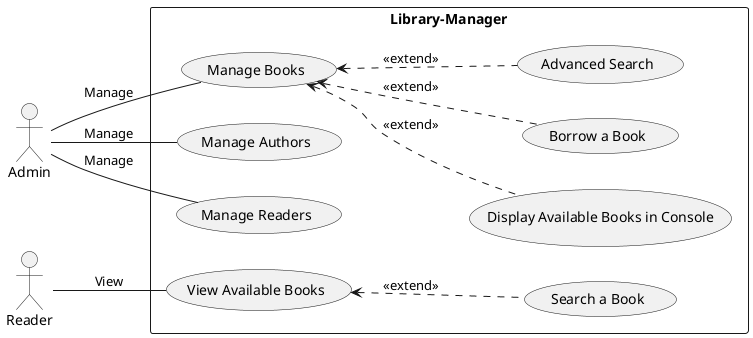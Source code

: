 @startuml
left to right direction
actor Admin
actor Reader
rectangle Library-Manager{
usecase "Manage Books" as UC_ManageBook
usecase "View Available Books" as UC_ViewAvailableBooks
usecase "Advanced Search" as UC_AdvancedSearch
usecase "Search a Book" as UC_SearchBook
usecase "Display Available Books in Console" as UC_DisplayBooksConsole
usecase "Borrow a Book" as UC_BorrowBook
usecase "Manage Authors" as UC_ManageAuthors
usecase "Manage Readers" as UC_ManageReaders
}
UC_ViewAvailableBooks  <.. UC_SearchBook : <<extend>>
UC_ManageBook <.. UC_AdvancedSearch : <<extend>>
UC_ManageBook <.. UC_DisplayBooksConsole : <<extend>>
UC_ManageBook <.. UC_BorrowBook: <<extend>>

Admin -- UC_ManageBook : "Manage"
Admin -- UC_ManageAuthors : "Manage"
Admin -- UC_ManageReaders : "Manage"

Reader -- UC_ViewAvailableBooks : "View"
@endu